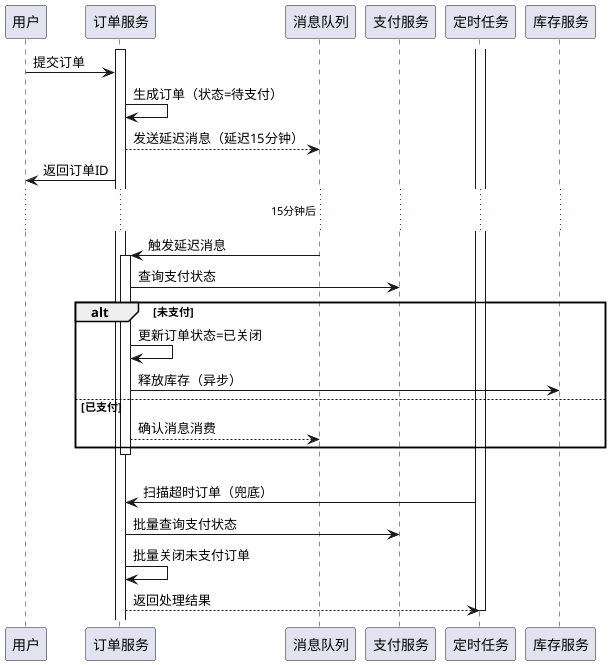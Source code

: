 @startuml 生产级订单超时关单UML时序图

participant 用户 as User
participant 订单服务 as OrderService
participant 消息队列 as MQ
participant 支付服务 as PaymentService
participant 定时任务 as Scheduler

activate OrderService

User -> OrderService: 提交订单
OrderService -> OrderService: 生成订单（状态=待支付）
OrderService --> MQ: 发送延迟消息（延迟15分钟）
OrderService -> User: 返回订单ID

... 15分钟后 ...

MQ -> OrderService: 触发延迟消息
activate OrderService

OrderService -> PaymentService: 查询支付状态
alt 未支付
    OrderService -> OrderService: 更新订单状态=已关闭
    OrderService -> 库存服务: 释放库存（异步）
else 已支付
    OrderService --> MQ: 确认消息消费
end

deactivate OrderService

|||
activate Scheduler
Scheduler -> OrderService: 扫描超时订单（兜底）
OrderService -> PaymentService: 批量查询支付状态
OrderService -> OrderService: 批量关闭未支付订单
Scheduler <-- OrderService: 返回处理结果
deactivate Scheduler

@enduml
